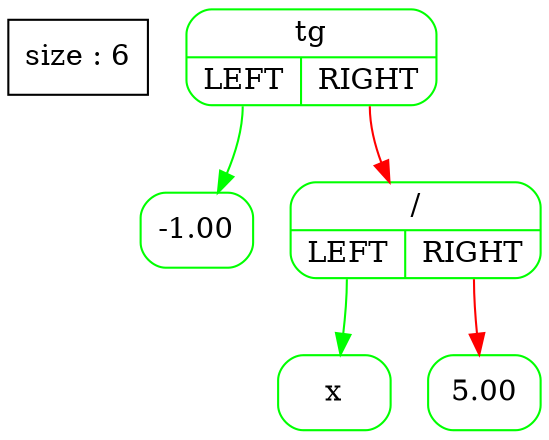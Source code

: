 digraph G {                
  tree [shape=box ; stryle=rounded ; label="size : 6"];                
  edge [color=black];                
  node [shape=record ; style=rounded ; color=green];
14887184 [label="{tg|{<YES>LEFT|<NO>RIGHT}}"];
14877960 [label="{-1.00}"];
14882472 [label="{/|{<YES>LEFT|<NO>RIGHT}}"];
14882432 [label="{x}"];
14882512 [label="{5.00}"];
14887184:<YES> -> 14877960 [color=green];
14887184:<NO> -> 14882472 [color=red];
14882472:<YES> -> 14882432 [color=green];
14882472:<NO> -> 14882512 [color=red];
}
